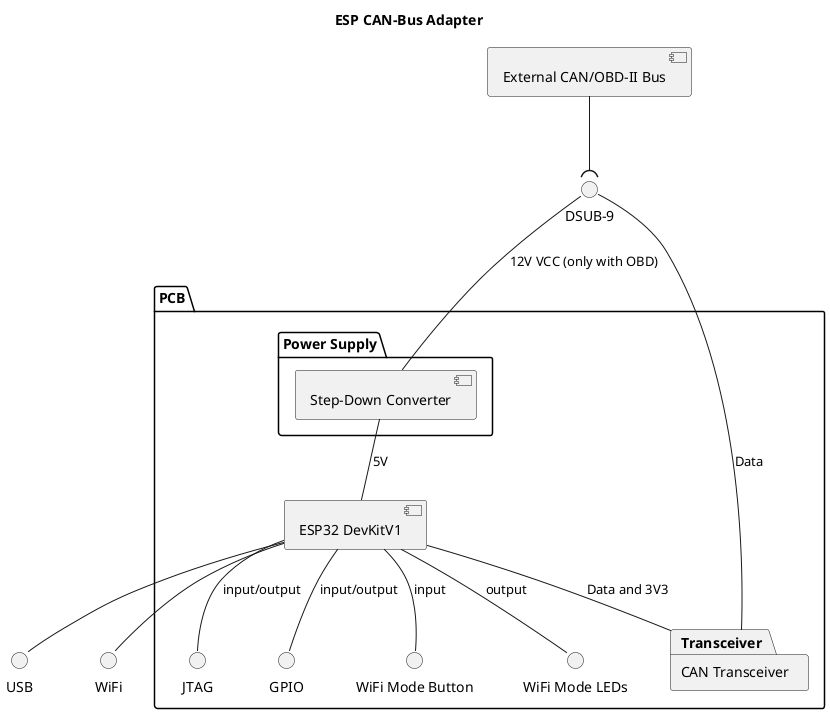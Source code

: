 @startuml

title ESP CAN-Bus Adapter

component "External CAN/OBD-II Bus" as CANBUS

interface "DSUB-9" as DSUB
interface "USB" as usb
interface "WiFi" as internet

package "PCB" {

    package "Power Supply"{
        component "Step-Down Converter" as PowerSupply
    }

    package "CAN Transceiver" as Transceiver

    component "ESP32 DevKitV1" as esp32


    interface "JTAG" as iJtag

    interface "GPIO" as GPIO

    interface "WiFi Mode Button" as userButton

    interface "WiFi Mode LEDs" as LEDs

}

CANBUS --( DSUB
DSUB -- PowerSupply : 12V VCC (only with OBD)
DSUB -- Transceiver : Data

PowerSupply -- esp32 : 5V

esp32 -- iJtag : input/output
esp32 -- Transceiver : Data and 3V3
esp32 -- userButton: input
esp32 -- GPIO : input/output
esp32 -- LEDs : output
esp32 -- usb
esp32 -- internet

@enduml